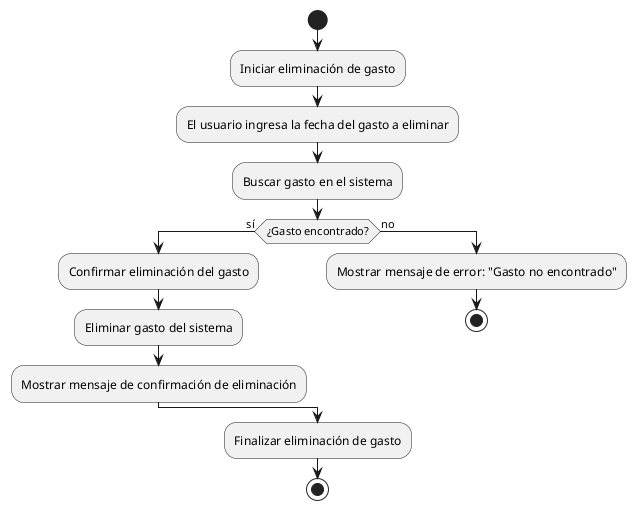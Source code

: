 @startuml eliminar gasto

start

:Iniciar eliminación de gasto;
:El usuario ingresa la fecha del gasto a eliminar;
:Buscar gasto en el sistema;
if (¿Gasto encontrado?) then (sí)
  :Confirmar eliminación del gasto;
  :Eliminar gasto del sistema;
  :Mostrar mensaje de confirmación de eliminación;
else (no)
  :Mostrar mensaje de error: "Gasto no encontrado";
  stop
endif

:Finalizar eliminación de gasto;
stop

@enduml
